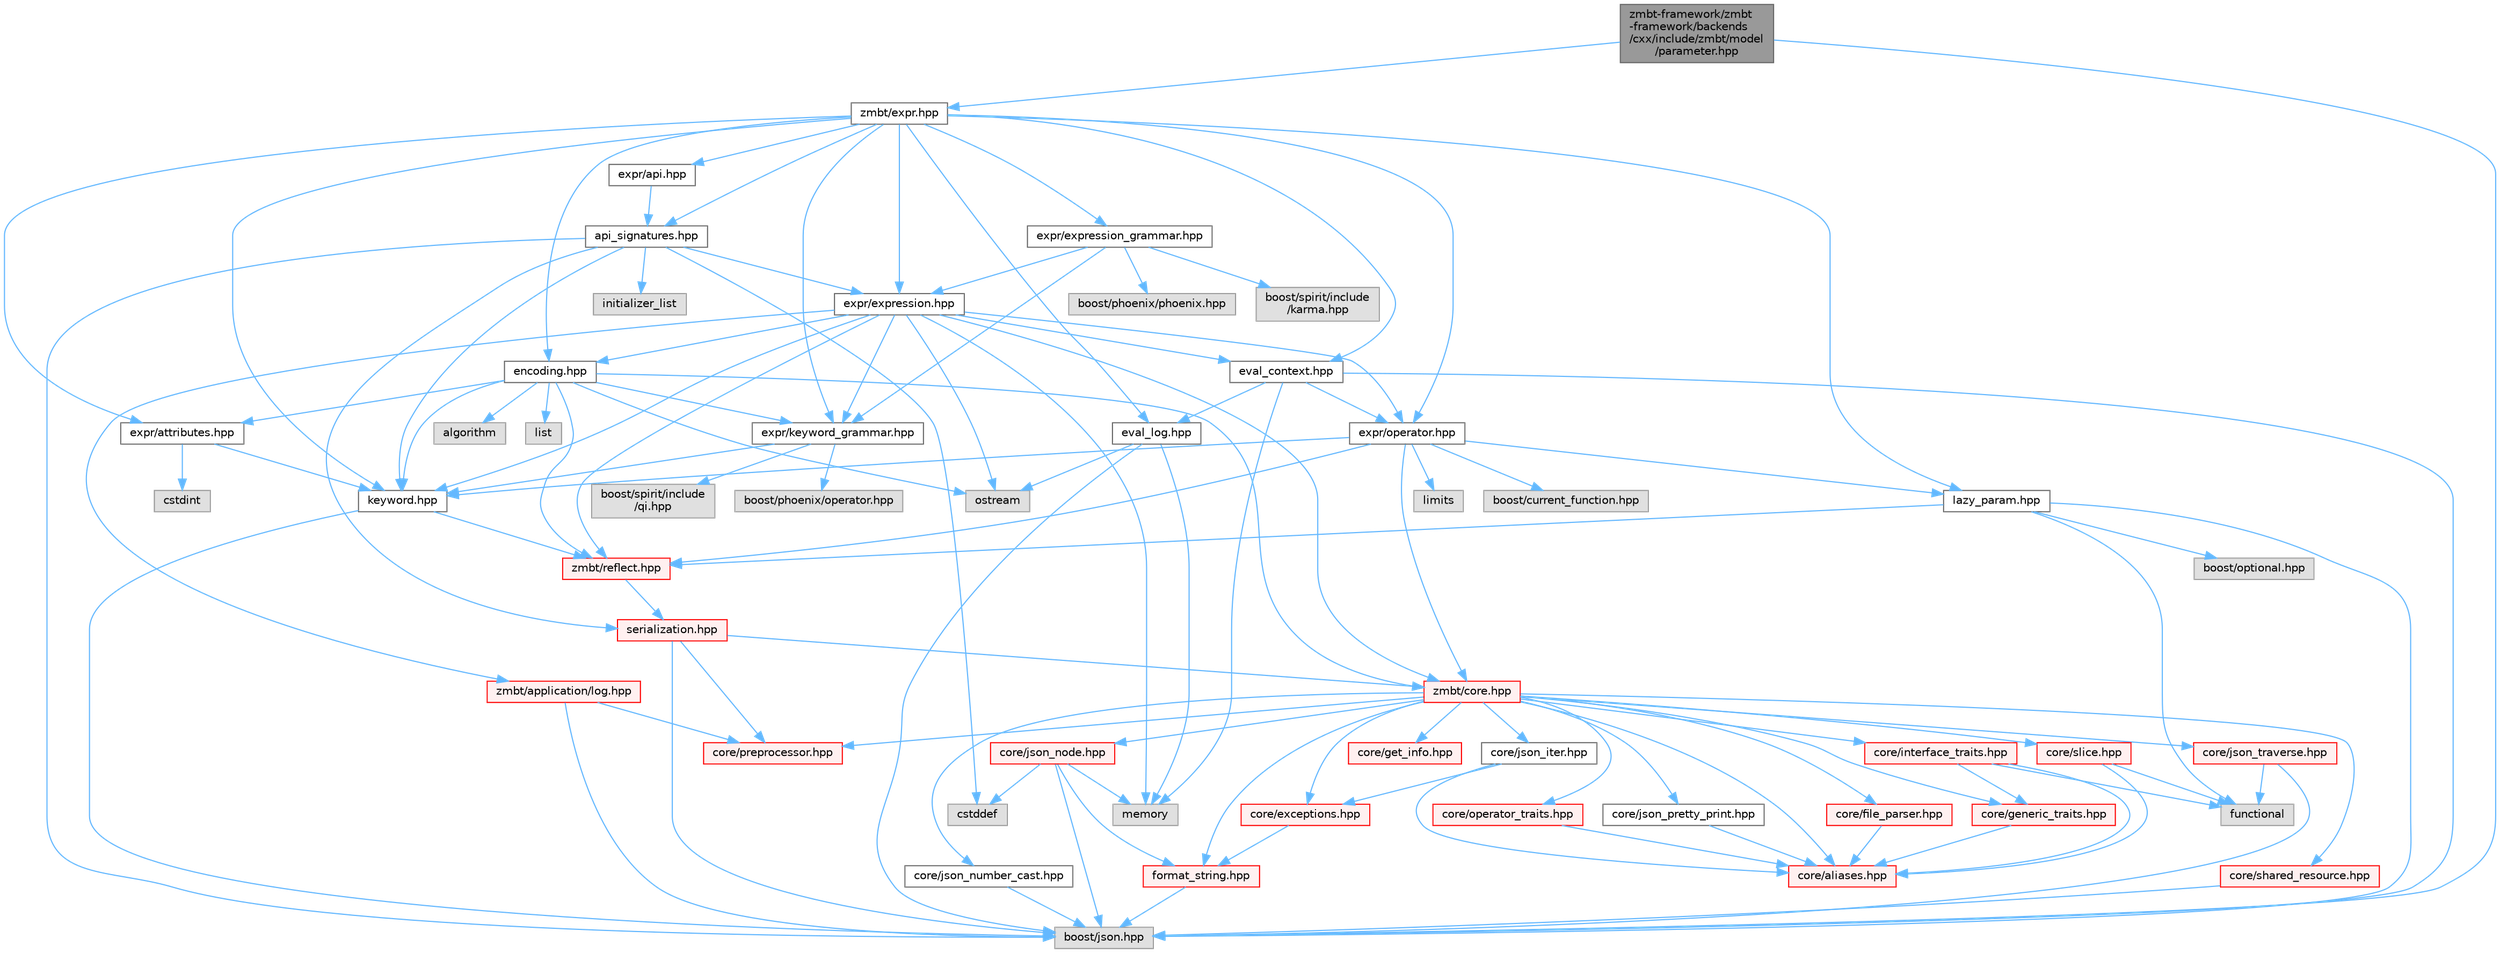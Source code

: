 digraph "zmbt-framework/zmbt-framework/backends/cxx/include/zmbt/model/parameter.hpp"
{
 // LATEX_PDF_SIZE
  bgcolor="transparent";
  edge [fontname=Helvetica,fontsize=10,labelfontname=Helvetica,labelfontsize=10];
  node [fontname=Helvetica,fontsize=10,shape=box,height=0.2,width=0.4];
  Node1 [id="Node000001",label="zmbt-framework/zmbt\l-framework/backends\l/cxx/include/zmbt/model\l/parameter.hpp",height=0.2,width=0.4,color="gray40", fillcolor="grey60", style="filled", fontcolor="black",tooltip=" "];
  Node1 -> Node2 [id="edge1_Node000001_Node000002",color="steelblue1",style="solid",tooltip=" "];
  Node2 [id="Node000002",label="boost/json.hpp",height=0.2,width=0.4,color="grey60", fillcolor="#E0E0E0", style="filled",tooltip=" "];
  Node1 -> Node3 [id="edge2_Node000001_Node000003",color="steelblue1",style="solid",tooltip=" "];
  Node3 [id="Node000003",label="zmbt/expr.hpp",height=0.2,width=0.4,color="grey40", fillcolor="white", style="filled",URL="$expr_8hpp.html",tooltip=" "];
  Node3 -> Node4 [id="edge3_Node000003_Node000004",color="steelblue1",style="solid",tooltip=" "];
  Node4 [id="Node000004",label="expr/operator.hpp",height=0.2,width=0.4,color="grey40", fillcolor="white", style="filled",URL="$operator_8hpp.html",tooltip=" "];
  Node4 -> Node5 [id="edge4_Node000004_Node000005",color="steelblue1",style="solid",tooltip=" "];
  Node5 [id="Node000005",label="limits",height=0.2,width=0.4,color="grey60", fillcolor="#E0E0E0", style="filled",tooltip=" "];
  Node4 -> Node6 [id="edge5_Node000004_Node000006",color="steelblue1",style="solid",tooltip=" "];
  Node6 [id="Node000006",label="zmbt/core.hpp",height=0.2,width=0.4,color="red", fillcolor="#FFF0F0", style="filled",URL="$core_8hpp.html",tooltip=" "];
  Node6 -> Node7 [id="edge6_Node000006_Node000007",color="steelblue1",style="solid",tooltip=" "];
  Node7 [id="Node000007",label="core/aliases.hpp",height=0.2,width=0.4,color="red", fillcolor="#FFF0F0", style="filled",URL="$aliases_8hpp.html",tooltip=" "];
  Node6 -> Node12 [id="edge7_Node000006_Node000012",color="steelblue1",style="solid",tooltip=" "];
  Node12 [id="Node000012",label="core/exceptions.hpp",height=0.2,width=0.4,color="red", fillcolor="#FFF0F0", style="filled",URL="$core_2exceptions_8hpp.html",tooltip=" "];
  Node12 -> Node14 [id="edge8_Node000012_Node000014",color="steelblue1",style="solid",tooltip=" "];
  Node14 [id="Node000014",label="format_string.hpp",height=0.2,width=0.4,color="red", fillcolor="#FFF0F0", style="filled",URL="$format__string_8hpp.html",tooltip=" "];
  Node14 -> Node2 [id="edge9_Node000014_Node000002",color="steelblue1",style="solid",tooltip=" "];
  Node6 -> Node19 [id="edge10_Node000006_Node000019",color="steelblue1",style="solid",tooltip=" "];
  Node19 [id="Node000019",label="core/file_parser.hpp",height=0.2,width=0.4,color="red", fillcolor="#FFF0F0", style="filled",URL="$file__parser_8hpp.html",tooltip=" "];
  Node19 -> Node7 [id="edge11_Node000019_Node000007",color="steelblue1",style="solid",tooltip=" "];
  Node6 -> Node14 [id="edge12_Node000006_Node000014",color="steelblue1",style="solid",tooltip=" "];
  Node6 -> Node21 [id="edge13_Node000006_Node000021",color="steelblue1",style="solid",tooltip=" "];
  Node21 [id="Node000021",label="core/generic_traits.hpp",height=0.2,width=0.4,color="red", fillcolor="#FFF0F0", style="filled",URL="$generic__traits_8hpp.html",tooltip=" "];
  Node21 -> Node7 [id="edge14_Node000021_Node000007",color="steelblue1",style="solid",tooltip=" "];
  Node6 -> Node22 [id="edge15_Node000006_Node000022",color="steelblue1",style="solid",tooltip=" "];
  Node22 [id="Node000022",label="core/get_info.hpp",height=0.2,width=0.4,color="red", fillcolor="#FFF0F0", style="filled",URL="$get__info_8hpp.html",tooltip=" "];
  Node6 -> Node24 [id="edge16_Node000006_Node000024",color="steelblue1",style="solid",tooltip=" "];
  Node24 [id="Node000024",label="core/interface_traits.hpp",height=0.2,width=0.4,color="red", fillcolor="#FFF0F0", style="filled",URL="$interface__traits_8hpp.html",tooltip=" "];
  Node24 -> Node25 [id="edge17_Node000024_Node000025",color="steelblue1",style="solid",tooltip=" "];
  Node25 [id="Node000025",label="functional",height=0.2,width=0.4,color="grey60", fillcolor="#E0E0E0", style="filled",tooltip=" "];
  Node24 -> Node7 [id="edge18_Node000024_Node000007",color="steelblue1",style="solid",tooltip=" "];
  Node24 -> Node21 [id="edge19_Node000024_Node000021",color="steelblue1",style="solid",tooltip=" "];
  Node6 -> Node26 [id="edge20_Node000006_Node000026",color="steelblue1",style="solid",tooltip=" "];
  Node26 [id="Node000026",label="core/json_iter.hpp",height=0.2,width=0.4,color="grey40", fillcolor="white", style="filled",URL="$json__iter_8hpp.html",tooltip=" "];
  Node26 -> Node7 [id="edge21_Node000026_Node000007",color="steelblue1",style="solid",tooltip=" "];
  Node26 -> Node12 [id="edge22_Node000026_Node000012",color="steelblue1",style="solid",tooltip=" "];
  Node6 -> Node27 [id="edge23_Node000006_Node000027",color="steelblue1",style="solid",tooltip=" "];
  Node27 [id="Node000027",label="core/json_node.hpp",height=0.2,width=0.4,color="red", fillcolor="#FFF0F0", style="filled",URL="$json__node_8hpp.html",tooltip=" "];
  Node27 -> Node2 [id="edge24_Node000027_Node000002",color="steelblue1",style="solid",tooltip=" "];
  Node27 -> Node28 [id="edge25_Node000027_Node000028",color="steelblue1",style="solid",tooltip=" "];
  Node28 [id="Node000028",label="cstddef",height=0.2,width=0.4,color="grey60", fillcolor="#E0E0E0", style="filled",tooltip=" "];
  Node27 -> Node30 [id="edge26_Node000027_Node000030",color="steelblue1",style="solid",tooltip=" "];
  Node30 [id="Node000030",label="memory",height=0.2,width=0.4,color="grey60", fillcolor="#E0E0E0", style="filled",tooltip=" "];
  Node27 -> Node14 [id="edge27_Node000027_Node000014",color="steelblue1",style="solid",tooltip=" "];
  Node6 -> Node31 [id="edge28_Node000006_Node000031",color="steelblue1",style="solid",tooltip=" "];
  Node31 [id="Node000031",label="core/json_number_cast.hpp",height=0.2,width=0.4,color="grey40", fillcolor="white", style="filled",URL="$json__number__cast_8hpp.html",tooltip=" "];
  Node31 -> Node2 [id="edge29_Node000031_Node000002",color="steelblue1",style="solid",tooltip=" "];
  Node6 -> Node32 [id="edge30_Node000006_Node000032",color="steelblue1",style="solid",tooltip=" "];
  Node32 [id="Node000032",label="core/json_traverse.hpp",height=0.2,width=0.4,color="red", fillcolor="#FFF0F0", style="filled",URL="$json__traverse_8hpp.html",tooltip=" "];
  Node32 -> Node25 [id="edge31_Node000032_Node000025",color="steelblue1",style="solid",tooltip=" "];
  Node32 -> Node2 [id="edge32_Node000032_Node000002",color="steelblue1",style="solid",tooltip=" "];
  Node6 -> Node33 [id="edge33_Node000006_Node000033",color="steelblue1",style="solid",tooltip=" "];
  Node33 [id="Node000033",label="core/json_pretty_print.hpp",height=0.2,width=0.4,color="grey40", fillcolor="white", style="filled",URL="$json__pretty__print_8hpp.html",tooltip=" "];
  Node33 -> Node7 [id="edge34_Node000033_Node000007",color="steelblue1",style="solid",tooltip=" "];
  Node6 -> Node34 [id="edge35_Node000006_Node000034",color="steelblue1",style="solid",tooltip=" "];
  Node34 [id="Node000034",label="core/slice.hpp",height=0.2,width=0.4,color="red", fillcolor="#FFF0F0", style="filled",URL="$slice_8hpp.html",tooltip=" "];
  Node34 -> Node25 [id="edge36_Node000034_Node000025",color="steelblue1",style="solid",tooltip=" "];
  Node34 -> Node7 [id="edge37_Node000034_Node000007",color="steelblue1",style="solid",tooltip=" "];
  Node6 -> Node35 [id="edge38_Node000006_Node000035",color="steelblue1",style="solid",tooltip=" "];
  Node35 [id="Node000035",label="core/preprocessor.hpp",height=0.2,width=0.4,color="red", fillcolor="#FFF0F0", style="filled",URL="$preprocessor_8hpp.html",tooltip="type traits to check serialization compatibility"];
  Node6 -> Node37 [id="edge39_Node000006_Node000037",color="steelblue1",style="solid",tooltip=" "];
  Node37 [id="Node000037",label="core/operator_traits.hpp",height=0.2,width=0.4,color="red", fillcolor="#FFF0F0", style="filled",URL="$operator__traits_8hpp.html",tooltip=" "];
  Node37 -> Node7 [id="edge40_Node000037_Node000007",color="steelblue1",style="solid",tooltip=" "];
  Node6 -> Node44 [id="edge41_Node000006_Node000044",color="steelblue1",style="solid",tooltip=" "];
  Node44 [id="Node000044",label="core/shared_resource.hpp",height=0.2,width=0.4,color="red", fillcolor="#FFF0F0", style="filled",URL="$shared__resource_8hpp.html",tooltip=" "];
  Node44 -> Node2 [id="edge42_Node000044_Node000002",color="steelblue1",style="solid",tooltip=" "];
  Node4 -> Node57 [id="edge43_Node000004_Node000057",color="steelblue1",style="solid",tooltip=" "];
  Node57 [id="Node000057",label="zmbt/reflect.hpp",height=0.2,width=0.4,color="red", fillcolor="#FFF0F0", style="filled",URL="$reflect_8hpp.html",tooltip=" "];
  Node57 -> Node62 [id="edge44_Node000057_Node000062",color="steelblue1",style="solid",tooltip=" "];
  Node62 [id="Node000062",label="serialization.hpp",height=0.2,width=0.4,color="red", fillcolor="#FFF0F0", style="filled",URL="$serialization_8hpp.html",tooltip=" "];
  Node62 -> Node2 [id="edge45_Node000062_Node000002",color="steelblue1",style="solid",tooltip=" "];
  Node62 -> Node35 [id="edge46_Node000062_Node000035",color="steelblue1",style="solid",tooltip=" "];
  Node62 -> Node6 [id="edge47_Node000062_Node000006",color="steelblue1",style="solid",tooltip=" "];
  Node4 -> Node66 [id="edge48_Node000004_Node000066",color="steelblue1",style="solid",tooltip=" "];
  Node66 [id="Node000066",label="keyword.hpp",height=0.2,width=0.4,color="grey40", fillcolor="white", style="filled",URL="$keyword_8hpp.html",tooltip=" "];
  Node66 -> Node2 [id="edge49_Node000066_Node000002",color="steelblue1",style="solid",tooltip=" "];
  Node66 -> Node57 [id="edge50_Node000066_Node000057",color="steelblue1",style="solid",tooltip=" "];
  Node4 -> Node67 [id="edge51_Node000004_Node000067",color="steelblue1",style="solid",tooltip=" "];
  Node67 [id="Node000067",label="lazy_param.hpp",height=0.2,width=0.4,color="grey40", fillcolor="white", style="filled",URL="$lazy__param_8hpp.html",tooltip=" "];
  Node67 -> Node25 [id="edge52_Node000067_Node000025",color="steelblue1",style="solid",tooltip=" "];
  Node67 -> Node68 [id="edge53_Node000067_Node000068",color="steelblue1",style="solid",tooltip=" "];
  Node68 [id="Node000068",label="boost/optional.hpp",height=0.2,width=0.4,color="grey60", fillcolor="#E0E0E0", style="filled",tooltip=" "];
  Node67 -> Node2 [id="edge54_Node000067_Node000002",color="steelblue1",style="solid",tooltip=" "];
  Node67 -> Node57 [id="edge55_Node000067_Node000057",color="steelblue1",style="solid",tooltip=" "];
  Node4 -> Node69 [id="edge56_Node000004_Node000069",color="steelblue1",style="solid",tooltip=" "];
  Node69 [id="Node000069",label="boost/current_function.hpp",height=0.2,width=0.4,color="grey60", fillcolor="#E0E0E0", style="filled",tooltip=" "];
  Node3 -> Node66 [id="edge57_Node000003_Node000066",color="steelblue1",style="solid",tooltip=" "];
  Node3 -> Node70 [id="edge58_Node000003_Node000070",color="steelblue1",style="solid",tooltip=" "];
  Node70 [id="Node000070",label="expr/keyword_grammar.hpp",height=0.2,width=0.4,color="grey40", fillcolor="white", style="filled",URL="$keyword__grammar_8hpp.html",tooltip=" "];
  Node70 -> Node71 [id="edge59_Node000070_Node000071",color="steelblue1",style="solid",tooltip=" "];
  Node71 [id="Node000071",label="boost/spirit/include\l/qi.hpp",height=0.2,width=0.4,color="grey60", fillcolor="#E0E0E0", style="filled",tooltip=" "];
  Node70 -> Node72 [id="edge60_Node000070_Node000072",color="steelblue1",style="solid",tooltip=" "];
  Node72 [id="Node000072",label="boost/phoenix/operator.hpp",height=0.2,width=0.4,color="grey60", fillcolor="#E0E0E0", style="filled",tooltip=" "];
  Node70 -> Node66 [id="edge61_Node000070_Node000066",color="steelblue1",style="solid",tooltip=" "];
  Node3 -> Node67 [id="edge62_Node000003_Node000067",color="steelblue1",style="solid",tooltip=" "];
  Node3 -> Node73 [id="edge63_Node000003_Node000073",color="steelblue1",style="solid",tooltip=" "];
  Node73 [id="Node000073",label="expr/attributes.hpp",height=0.2,width=0.4,color="grey40", fillcolor="white", style="filled",URL="$attributes_8hpp.html",tooltip=" "];
  Node73 -> Node50 [id="edge64_Node000073_Node000050",color="steelblue1",style="solid",tooltip=" "];
  Node50 [id="Node000050",label="cstdint",height=0.2,width=0.4,color="grey60", fillcolor="#E0E0E0", style="filled",tooltip=" "];
  Node73 -> Node66 [id="edge65_Node000073_Node000066",color="steelblue1",style="solid",tooltip=" "];
  Node3 -> Node74 [id="edge66_Node000003_Node000074",color="steelblue1",style="solid",tooltip=" "];
  Node74 [id="Node000074",label="expr/expression.hpp",height=0.2,width=0.4,color="grey40", fillcolor="white", style="filled",URL="$expression_8hpp.html",tooltip=" "];
  Node74 -> Node30 [id="edge67_Node000074_Node000030",color="steelblue1",style="solid",tooltip=" "];
  Node74 -> Node75 [id="edge68_Node000074_Node000075",color="steelblue1",style="solid",tooltip=" "];
  Node75 [id="Node000075",label="ostream",height=0.2,width=0.4,color="grey60", fillcolor="#E0E0E0", style="filled",tooltip=" "];
  Node74 -> Node76 [id="edge69_Node000074_Node000076",color="steelblue1",style="solid",tooltip=" "];
  Node76 [id="Node000076",label="zmbt/application/log.hpp",height=0.2,width=0.4,color="red", fillcolor="#FFF0F0", style="filled",URL="$log_8hpp.html",tooltip=" "];
  Node76 -> Node2 [id="edge70_Node000076_Node000002",color="steelblue1",style="solid",tooltip=" "];
  Node76 -> Node35 [id="edge71_Node000076_Node000035",color="steelblue1",style="solid",tooltip=" "];
  Node74 -> Node6 [id="edge72_Node000074_Node000006",color="steelblue1",style="solid",tooltip=" "];
  Node74 -> Node57 [id="edge73_Node000074_Node000057",color="steelblue1",style="solid",tooltip=" "];
  Node74 -> Node4 [id="edge74_Node000074_Node000004",color="steelblue1",style="solid",tooltip=" "];
  Node74 -> Node66 [id="edge75_Node000074_Node000066",color="steelblue1",style="solid",tooltip=" "];
  Node74 -> Node70 [id="edge76_Node000074_Node000070",color="steelblue1",style="solid",tooltip=" "];
  Node74 -> Node79 [id="edge77_Node000074_Node000079",color="steelblue1",style="solid",tooltip=" "];
  Node79 [id="Node000079",label="encoding.hpp",height=0.2,width=0.4,color="grey40", fillcolor="white", style="filled",URL="$encoding_8hpp.html",tooltip=" "];
  Node79 -> Node80 [id="edge78_Node000079_Node000080",color="steelblue1",style="solid",tooltip=" "];
  Node80 [id="Node000080",label="algorithm",height=0.2,width=0.4,color="grey60", fillcolor="#E0E0E0", style="filled",tooltip=" "];
  Node79 -> Node81 [id="edge79_Node000079_Node000081",color="steelblue1",style="solid",tooltip=" "];
  Node81 [id="Node000081",label="list",height=0.2,width=0.4,color="grey60", fillcolor="#E0E0E0", style="filled",tooltip=" "];
  Node79 -> Node75 [id="edge80_Node000079_Node000075",color="steelblue1",style="solid",tooltip=" "];
  Node79 -> Node6 [id="edge81_Node000079_Node000006",color="steelblue1",style="solid",tooltip=" "];
  Node79 -> Node57 [id="edge82_Node000079_Node000057",color="steelblue1",style="solid",tooltip=" "];
  Node79 -> Node66 [id="edge83_Node000079_Node000066",color="steelblue1",style="solid",tooltip=" "];
  Node79 -> Node73 [id="edge84_Node000079_Node000073",color="steelblue1",style="solid",tooltip=" "];
  Node79 -> Node70 [id="edge85_Node000079_Node000070",color="steelblue1",style="solid",tooltip=" "];
  Node74 -> Node82 [id="edge86_Node000074_Node000082",color="steelblue1",style="solid",tooltip=" "];
  Node82 [id="Node000082",label="eval_context.hpp",height=0.2,width=0.4,color="grey40", fillcolor="white", style="filled",URL="$eval__context_8hpp.html",tooltip=" "];
  Node82 -> Node30 [id="edge87_Node000082_Node000030",color="steelblue1",style="solid",tooltip=" "];
  Node82 -> Node2 [id="edge88_Node000082_Node000002",color="steelblue1",style="solid",tooltip=" "];
  Node82 -> Node4 [id="edge89_Node000082_Node000004",color="steelblue1",style="solid",tooltip=" "];
  Node82 -> Node83 [id="edge90_Node000082_Node000083",color="steelblue1",style="solid",tooltip=" "];
  Node83 [id="Node000083",label="eval_log.hpp",height=0.2,width=0.4,color="grey40", fillcolor="white", style="filled",URL="$eval__log_8hpp.html",tooltip=" "];
  Node83 -> Node30 [id="edge91_Node000083_Node000030",color="steelblue1",style="solid",tooltip=" "];
  Node83 -> Node75 [id="edge92_Node000083_Node000075",color="steelblue1",style="solid",tooltip=" "];
  Node83 -> Node2 [id="edge93_Node000083_Node000002",color="steelblue1",style="solid",tooltip=" "];
  Node3 -> Node83 [id="edge94_Node000003_Node000083",color="steelblue1",style="solid",tooltip=" "];
  Node3 -> Node82 [id="edge95_Node000003_Node000082",color="steelblue1",style="solid",tooltip=" "];
  Node3 -> Node84 [id="edge96_Node000003_Node000084",color="steelblue1",style="solid",tooltip=" "];
  Node84 [id="Node000084",label="expr/expression_grammar.hpp",height=0.2,width=0.4,color="grey40", fillcolor="white", style="filled",URL="$expression__grammar_8hpp.html",tooltip=" "];
  Node84 -> Node85 [id="edge97_Node000084_Node000085",color="steelblue1",style="solid",tooltip=" "];
  Node85 [id="Node000085",label="boost/phoenix/phoenix.hpp",height=0.2,width=0.4,color="grey60", fillcolor="#E0E0E0", style="filled",tooltip=" "];
  Node84 -> Node86 [id="edge98_Node000084_Node000086",color="steelblue1",style="solid",tooltip=" "];
  Node86 [id="Node000086",label="boost/spirit/include\l/karma.hpp",height=0.2,width=0.4,color="grey60", fillcolor="#E0E0E0", style="filled",tooltip=" "];
  Node84 -> Node74 [id="edge99_Node000084_Node000074",color="steelblue1",style="solid",tooltip=" "];
  Node84 -> Node70 [id="edge100_Node000084_Node000070",color="steelblue1",style="solid",tooltip=" "];
  Node3 -> Node87 [id="edge101_Node000003_Node000087",color="steelblue1",style="solid",tooltip=" "];
  Node87 [id="Node000087",label="expr/api.hpp",height=0.2,width=0.4,color="grey40", fillcolor="white", style="filled",URL="$expr_2api_8hpp.html",tooltip=" "];
  Node87 -> Node88 [id="edge102_Node000087_Node000088",color="steelblue1",style="solid",tooltip=" "];
  Node88 [id="Node000088",label="api_signatures.hpp",height=0.2,width=0.4,color="grey40", fillcolor="white", style="filled",URL="$api__signatures_8hpp.html",tooltip=" "];
  Node88 -> Node28 [id="edge103_Node000088_Node000028",color="steelblue1",style="solid",tooltip=" "];
  Node88 -> Node89 [id="edge104_Node000088_Node000089",color="steelblue1",style="solid",tooltip=" "];
  Node89 [id="Node000089",label="initializer_list",height=0.2,width=0.4,color="grey60", fillcolor="#E0E0E0", style="filled",tooltip=" "];
  Node88 -> Node2 [id="edge105_Node000088_Node000002",color="steelblue1",style="solid",tooltip=" "];
  Node88 -> Node62 [id="edge106_Node000088_Node000062",color="steelblue1",style="solid",tooltip=" "];
  Node88 -> Node66 [id="edge107_Node000088_Node000066",color="steelblue1",style="solid",tooltip=" "];
  Node88 -> Node74 [id="edge108_Node000088_Node000074",color="steelblue1",style="solid",tooltip=" "];
  Node3 -> Node88 [id="edge109_Node000003_Node000088",color="steelblue1",style="solid",tooltip=" "];
  Node3 -> Node79 [id="edge110_Node000003_Node000079",color="steelblue1",style="solid",tooltip=" "];
}
